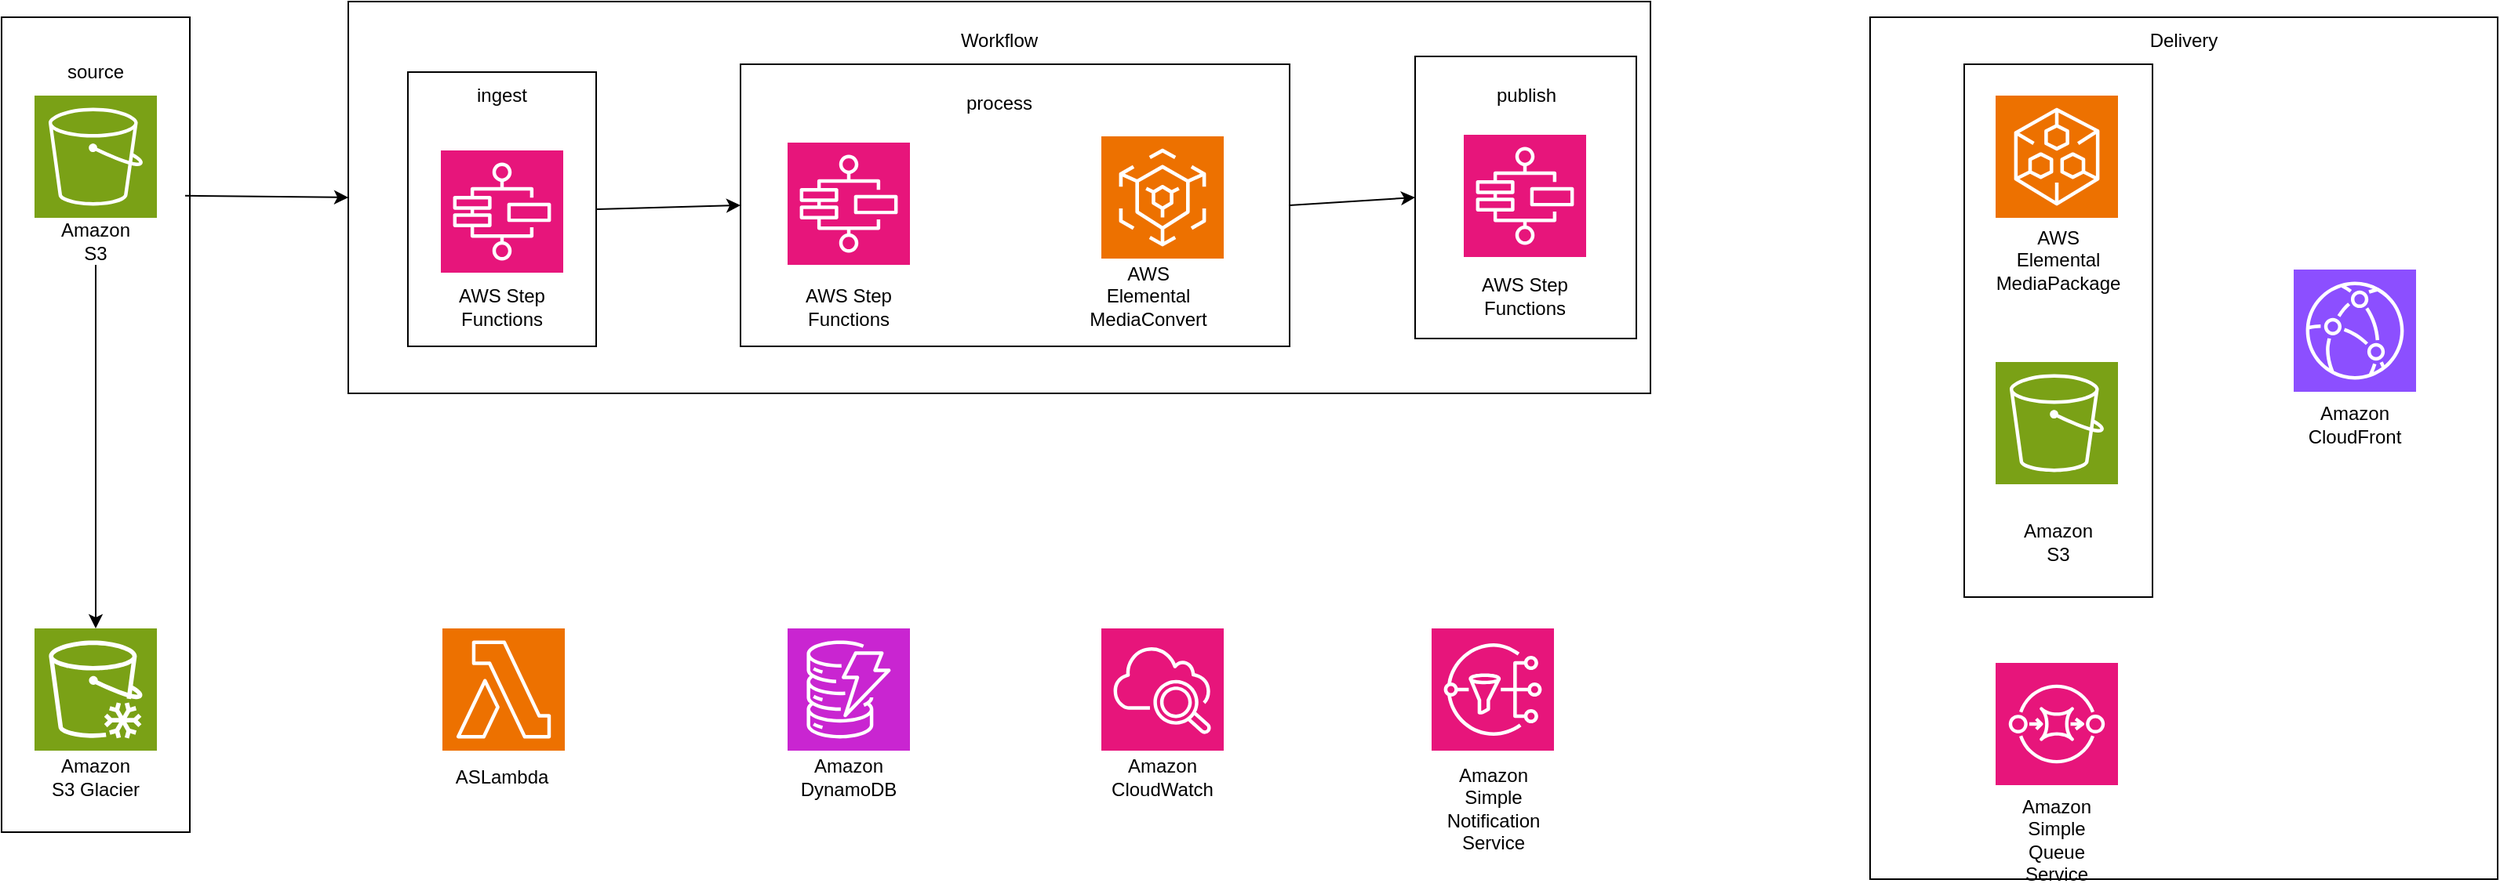 <mxfile version="22.1.11" type="github">
  <diagram name="Page-1" id="gmnabkErUF5PKHTH2a41">
    <mxGraphModel dx="2049" dy="1103" grid="1" gridSize="10" guides="1" tooltips="1" connect="1" arrows="1" fold="1" page="1" pageScale="1" pageWidth="850" pageHeight="1100" math="0" shadow="0">
      <root>
        <mxCell id="0" />
        <mxCell id="1" parent="0" />
        <mxCell id="GofkACHuhi9qFsVrxjPH-24" value="" style="rounded=0;whiteSpace=wrap;html=1;" vertex="1" parent="1">
          <mxGeometry x="1290" y="30" width="400" height="550" as="geometry" />
        </mxCell>
        <mxCell id="GofkACHuhi9qFsVrxjPH-25" value="" style="rounded=0;whiteSpace=wrap;html=1;" vertex="1" parent="1">
          <mxGeometry x="1350" y="60" width="120" height="340" as="geometry" />
        </mxCell>
        <mxCell id="GofkACHuhi9qFsVrxjPH-23" value="" style="rounded=0;whiteSpace=wrap;html=1;" vertex="1" parent="1">
          <mxGeometry x="320" y="20" width="830" height="250" as="geometry" />
        </mxCell>
        <mxCell id="GofkACHuhi9qFsVrxjPH-22" value="" style="rounded=0;whiteSpace=wrap;html=1;" vertex="1" parent="1">
          <mxGeometry x="99" y="30" width="120" height="520" as="geometry" />
        </mxCell>
        <mxCell id="GofkACHuhi9qFsVrxjPH-1" value="" style="sketch=0;points=[[0,0,0],[0.25,0,0],[0.5,0,0],[0.75,0,0],[1,0,0],[0,1,0],[0.25,1,0],[0.5,1,0],[0.75,1,0],[1,1,0],[0,0.25,0],[0,0.5,0],[0,0.75,0],[1,0.25,0],[1,0.5,0],[1,0.75,0]];outlineConnect=0;fontColor=#232F3E;fillColor=#7AA116;strokeColor=#ffffff;dashed=0;verticalLabelPosition=bottom;verticalAlign=top;align=center;html=1;fontSize=12;fontStyle=0;aspect=fixed;shape=mxgraph.aws4.resourceIcon;resIcon=mxgraph.aws4.s3;" vertex="1" parent="1">
          <mxGeometry x="120" y="80" width="78" height="78" as="geometry" />
        </mxCell>
        <mxCell id="GofkACHuhi9qFsVrxjPH-2" value="" style="sketch=0;points=[[0,0,0],[0.25,0,0],[0.5,0,0],[0.75,0,0],[1,0,0],[0,1,0],[0.25,1,0],[0.5,1,0],[0.75,1,0],[1,1,0],[0,0.25,0],[0,0.5,0],[0,0.75,0],[1,0.25,0],[1,0.5,0],[1,0.75,0]];outlineConnect=0;fontColor=#232F3E;fillColor=#7AA116;strokeColor=#ffffff;dashed=0;verticalLabelPosition=bottom;verticalAlign=top;align=center;html=1;fontSize=12;fontStyle=0;aspect=fixed;shape=mxgraph.aws4.resourceIcon;resIcon=mxgraph.aws4.glacier;" vertex="1" parent="1">
          <mxGeometry x="120" y="420" width="78" height="78" as="geometry" />
        </mxCell>
        <mxCell id="GofkACHuhi9qFsVrxjPH-9" value="" style="sketch=0;points=[[0,0,0],[0.25,0,0],[0.5,0,0],[0.75,0,0],[1,0,0],[0,1,0],[0.25,1,0],[0.5,1,0],[0.75,1,0],[1,1,0],[0,0.25,0],[0,0.5,0],[0,0.75,0],[1,0.25,0],[1,0.5,0],[1,0.75,0]];outlineConnect=0;fontColor=#232F3E;fillColor=#E7157B;strokeColor=#ffffff;dashed=0;verticalLabelPosition=bottom;verticalAlign=top;align=center;html=1;fontSize=12;fontStyle=0;aspect=fixed;shape=mxgraph.aws4.resourceIcon;resIcon=mxgraph.aws4.sns;" vertex="1" parent="1">
          <mxGeometry x="1010.5" y="420" width="78" height="78" as="geometry" />
        </mxCell>
        <mxCell id="GofkACHuhi9qFsVrxjPH-10" value="" style="sketch=0;points=[[0,0,0],[0.25,0,0],[0.5,0,0],[0.75,0,0],[1,0,0],[0,1,0],[0.25,1,0],[0.5,1,0],[0.75,1,0],[1,1,0],[0,0.25,0],[0,0.5,0],[0,0.75,0],[1,0.25,0],[1,0.5,0],[1,0.75,0]];points=[[0,0,0],[0.25,0,0],[0.5,0,0],[0.75,0,0],[1,0,0],[0,1,0],[0.25,1,0],[0.5,1,0],[0.75,1,0],[1,1,0],[0,0.25,0],[0,0.5,0],[0,0.75,0],[1,0.25,0],[1,0.5,0],[1,0.75,0]];outlineConnect=0;fontColor=#232F3E;fillColor=#E7157B;strokeColor=#ffffff;dashed=0;verticalLabelPosition=bottom;verticalAlign=top;align=center;html=1;fontSize=12;fontStyle=0;aspect=fixed;shape=mxgraph.aws4.resourceIcon;resIcon=mxgraph.aws4.cloudwatch_2;" vertex="1" parent="1">
          <mxGeometry x="800" y="420" width="78" height="78" as="geometry" />
        </mxCell>
        <mxCell id="GofkACHuhi9qFsVrxjPH-11" value="" style="sketch=0;points=[[0,0,0],[0.25,0,0],[0.5,0,0],[0.75,0,0],[1,0,0],[0,1,0],[0.25,1,0],[0.5,1,0],[0.75,1,0],[1,1,0],[0,0.25,0],[0,0.5,0],[0,0.75,0],[1,0.25,0],[1,0.5,0],[1,0.75,0]];outlineConnect=0;fontColor=#232F3E;fillColor=#C925D1;strokeColor=#ffffff;dashed=0;verticalLabelPosition=bottom;verticalAlign=top;align=center;html=1;fontSize=12;fontStyle=0;aspect=fixed;shape=mxgraph.aws4.resourceIcon;resIcon=mxgraph.aws4.dynamodb;" vertex="1" parent="1">
          <mxGeometry x="600" y="420" width="78" height="78" as="geometry" />
        </mxCell>
        <mxCell id="GofkACHuhi9qFsVrxjPH-12" value="" style="sketch=0;points=[[0,0,0],[0.25,0,0],[0.5,0,0],[0.75,0,0],[1,0,0],[0,1,0],[0.25,1,0],[0.5,1,0],[0.75,1,0],[1,1,0],[0,0.25,0],[0,0.5,0],[0,0.75,0],[1,0.25,0],[1,0.5,0],[1,0.75,0]];outlineConnect=0;fontColor=#232F3E;fillColor=#ED7100;strokeColor=#ffffff;dashed=0;verticalLabelPosition=bottom;verticalAlign=top;align=center;html=1;fontSize=12;fontStyle=0;aspect=fixed;shape=mxgraph.aws4.resourceIcon;resIcon=mxgraph.aws4.lambda;" vertex="1" parent="1">
          <mxGeometry x="380" y="420" width="78" height="78" as="geometry" />
        </mxCell>
        <mxCell id="GofkACHuhi9qFsVrxjPH-13" value="" style="sketch=0;points=[[0,0,0],[0.25,0,0],[0.5,0,0],[0.75,0,0],[1,0,0],[0,1,0],[0.25,1,0],[0.5,1,0],[0.75,1,0],[1,1,0],[0,0.25,0],[0,0.5,0],[0,0.75,0],[1,0.25,0],[1,0.5,0],[1,0.75,0]];outlineConnect=0;fontColor=#232F3E;fillColor=#ED7100;strokeColor=#ffffff;dashed=0;verticalLabelPosition=bottom;verticalAlign=top;align=center;html=1;fontSize=12;fontStyle=0;aspect=fixed;shape=mxgraph.aws4.resourceIcon;resIcon=mxgraph.aws4.elemental_mediapackage;" vertex="1" parent="1">
          <mxGeometry x="1370" y="80" width="78" height="78" as="geometry" />
        </mxCell>
        <mxCell id="GofkACHuhi9qFsVrxjPH-14" value="" style="sketch=0;points=[[0,0,0],[0.25,0,0],[0.5,0,0],[0.75,0,0],[1,0,0],[0,1,0],[0.25,1,0],[0.5,1,0],[0.75,1,0],[1,1,0],[0,0.25,0],[0,0.5,0],[0,0.75,0],[1,0.25,0],[1,0.5,0],[1,0.75,0]];outlineConnect=0;fontColor=#232F3E;fillColor=#7AA116;strokeColor=#ffffff;dashed=0;verticalLabelPosition=bottom;verticalAlign=top;align=center;html=1;fontSize=12;fontStyle=0;aspect=fixed;shape=mxgraph.aws4.resourceIcon;resIcon=mxgraph.aws4.s3;" vertex="1" parent="1">
          <mxGeometry x="1370" y="250" width="78" height="78" as="geometry" />
        </mxCell>
        <mxCell id="GofkACHuhi9qFsVrxjPH-15" value="" style="sketch=0;points=[[0,0,0],[0.25,0,0],[0.5,0,0],[0.75,0,0],[1,0,0],[0,1,0],[0.25,1,0],[0.5,1,0],[0.75,1,0],[1,1,0],[0,0.25,0],[0,0.5,0],[0,0.75,0],[1,0.25,0],[1,0.5,0],[1,0.75,0]];outlineConnect=0;fontColor=#232F3E;fillColor=#E7157B;strokeColor=#ffffff;dashed=0;verticalLabelPosition=bottom;verticalAlign=top;align=center;html=1;fontSize=12;fontStyle=0;aspect=fixed;shape=mxgraph.aws4.resourceIcon;resIcon=mxgraph.aws4.sqs;" vertex="1" parent="1">
          <mxGeometry x="1370" y="442" width="78" height="78" as="geometry" />
        </mxCell>
        <mxCell id="GofkACHuhi9qFsVrxjPH-16" value="" style="sketch=0;points=[[0,0,0],[0.25,0,0],[0.5,0,0],[0.75,0,0],[1,0,0],[0,1,0],[0.25,1,0],[0.5,1,0],[0.75,1,0],[1,1,0],[0,0.25,0],[0,0.5,0],[0,0.75,0],[1,0.25,0],[1,0.5,0],[1,0.75,0]];outlineConnect=0;fontColor=#232F3E;fillColor=#8C4FFF;strokeColor=#ffffff;dashed=0;verticalLabelPosition=bottom;verticalAlign=top;align=center;html=1;fontSize=12;fontStyle=0;aspect=fixed;shape=mxgraph.aws4.resourceIcon;resIcon=mxgraph.aws4.cloudfront;" vertex="1" parent="1">
          <mxGeometry x="1560" y="191" width="78" height="78" as="geometry" />
        </mxCell>
        <mxCell id="GofkACHuhi9qFsVrxjPH-28" value="" style="rounded=0;whiteSpace=wrap;html=1;" vertex="1" parent="1">
          <mxGeometry x="358" y="65" width="120" height="175" as="geometry" />
        </mxCell>
        <mxCell id="GofkACHuhi9qFsVrxjPH-3" value="" style="sketch=0;points=[[0,0,0],[0.25,0,0],[0.5,0,0],[0.75,0,0],[1,0,0],[0,1,0],[0.25,1,0],[0.5,1,0],[0.75,1,0],[1,1,0],[0,0.25,0],[0,0.5,0],[0,0.75,0],[1,0.25,0],[1,0.5,0],[1,0.75,0]];outlineConnect=0;fontColor=#232F3E;fillColor=#E7157B;strokeColor=#ffffff;dashed=0;verticalLabelPosition=bottom;verticalAlign=top;align=center;html=1;fontSize=12;fontStyle=0;aspect=fixed;shape=mxgraph.aws4.resourceIcon;resIcon=mxgraph.aws4.step_functions;" vertex="1" parent="1">
          <mxGeometry x="379" y="115" width="78" height="78" as="geometry" />
        </mxCell>
        <mxCell id="GofkACHuhi9qFsVrxjPH-29" value="" style="rounded=0;whiteSpace=wrap;html=1;" vertex="1" parent="1">
          <mxGeometry x="570" y="60" width="350" height="180" as="geometry" />
        </mxCell>
        <mxCell id="GofkACHuhi9qFsVrxjPH-5" value="" style="sketch=0;points=[[0,0,0],[0.25,0,0],[0.5,0,0],[0.75,0,0],[1,0,0],[0,1,0],[0.25,1,0],[0.5,1,0],[0.75,1,0],[1,1,0],[0,0.25,0],[0,0.5,0],[0,0.75,0],[1,0.25,0],[1,0.5,0],[1,0.75,0]];outlineConnect=0;fontColor=#232F3E;fillColor=#ED7100;strokeColor=#ffffff;dashed=0;verticalLabelPosition=bottom;verticalAlign=top;align=center;html=1;fontSize=12;fontStyle=0;aspect=fixed;shape=mxgraph.aws4.resourceIcon;resIcon=mxgraph.aws4.elemental_mediaconvert;" vertex="1" parent="1">
          <mxGeometry x="800" y="106" width="78" height="78" as="geometry" />
        </mxCell>
        <mxCell id="GofkACHuhi9qFsVrxjPH-6" value="" style="sketch=0;points=[[0,0,0],[0.25,0,0],[0.5,0,0],[0.75,0,0],[1,0,0],[0,1,0],[0.25,1,0],[0.5,1,0],[0.75,1,0],[1,1,0],[0,0.25,0],[0,0.5,0],[0,0.75,0],[1,0.25,0],[1,0.5,0],[1,0.75,0]];outlineConnect=0;fontColor=#232F3E;fillColor=#E7157B;strokeColor=#ffffff;dashed=0;verticalLabelPosition=bottom;verticalAlign=top;align=center;html=1;fontSize=12;fontStyle=0;aspect=fixed;shape=mxgraph.aws4.resourceIcon;resIcon=mxgraph.aws4.step_functions;" vertex="1" parent="1">
          <mxGeometry x="600" y="110" width="78" height="78" as="geometry" />
        </mxCell>
        <mxCell id="GofkACHuhi9qFsVrxjPH-31" value="" style="rounded=0;whiteSpace=wrap;html=1;" vertex="1" parent="1">
          <mxGeometry x="1000" y="55" width="141" height="180" as="geometry" />
        </mxCell>
        <mxCell id="GofkACHuhi9qFsVrxjPH-4" value="" style="sketch=0;points=[[0,0,0],[0.25,0,0],[0.5,0,0],[0.75,0,0],[1,0,0],[0,1,0],[0.25,1,0],[0.5,1,0],[0.75,1,0],[1,1,0],[0,0.25,0],[0,0.5,0],[0,0.75,0],[1,0.25,0],[1,0.5,0],[1,0.75,0]];outlineConnect=0;fontColor=#232F3E;fillColor=#E7157B;strokeColor=#ffffff;dashed=0;verticalLabelPosition=bottom;verticalAlign=top;align=center;html=1;fontSize=12;fontStyle=0;aspect=fixed;shape=mxgraph.aws4.resourceIcon;resIcon=mxgraph.aws4.step_functions;" vertex="1" parent="1">
          <mxGeometry x="1031" y="105" width="78" height="78" as="geometry" />
        </mxCell>
        <mxCell id="GofkACHuhi9qFsVrxjPH-32" value="Workflow" style="text;html=1;strokeColor=none;fillColor=none;align=center;verticalAlign=middle;whiteSpace=wrap;rounded=0;" vertex="1" parent="1">
          <mxGeometry x="705" y="30" width="60" height="30" as="geometry" />
        </mxCell>
        <mxCell id="GofkACHuhi9qFsVrxjPH-33" value="ingest" style="text;html=1;strokeColor=none;fillColor=none;align=center;verticalAlign=middle;whiteSpace=wrap;rounded=0;" vertex="1" parent="1">
          <mxGeometry x="388" y="65" width="60" height="30" as="geometry" />
        </mxCell>
        <mxCell id="GofkACHuhi9qFsVrxjPH-40" value="publish" style="text;html=1;strokeColor=none;fillColor=none;align=center;verticalAlign=middle;whiteSpace=wrap;rounded=0;" vertex="1" parent="1">
          <mxGeometry x="1040.5" y="65" width="60" height="30" as="geometry" />
        </mxCell>
        <mxCell id="GofkACHuhi9qFsVrxjPH-43" value="Amazon S3 Glacier" style="text;html=1;strokeColor=none;fillColor=none;align=center;verticalAlign=middle;whiteSpace=wrap;rounded=0;" vertex="1" parent="1">
          <mxGeometry x="129" y="500" width="60" height="30" as="geometry" />
        </mxCell>
        <mxCell id="GofkACHuhi9qFsVrxjPH-44" value="source" style="text;html=1;strokeColor=none;fillColor=none;align=center;verticalAlign=middle;whiteSpace=wrap;rounded=0;" vertex="1" parent="1">
          <mxGeometry x="129" y="50" width="60" height="30" as="geometry" />
        </mxCell>
        <mxCell id="GofkACHuhi9qFsVrxjPH-45" value="Amazon S3" style="text;html=1;strokeColor=none;fillColor=none;align=center;verticalAlign=middle;whiteSpace=wrap;rounded=0;" vertex="1" parent="1">
          <mxGeometry x="129" y="158" width="60" height="30" as="geometry" />
        </mxCell>
        <mxCell id="GofkACHuhi9qFsVrxjPH-46" value="Delivery" style="text;html=1;strokeColor=none;fillColor=none;align=center;verticalAlign=middle;whiteSpace=wrap;rounded=0;" vertex="1" parent="1">
          <mxGeometry x="1460" y="30" width="60" height="30" as="geometry" />
        </mxCell>
        <mxCell id="GofkACHuhi9qFsVrxjPH-50" value="Amazon S3" style="text;html=1;strokeColor=none;fillColor=none;align=center;verticalAlign=middle;whiteSpace=wrap;rounded=0;" vertex="1" parent="1">
          <mxGeometry x="1380" y="350" width="60" height="30" as="geometry" />
        </mxCell>
        <mxCell id="GofkACHuhi9qFsVrxjPH-51" value="ASLambda" style="text;html=1;strokeColor=none;fillColor=none;align=center;verticalAlign=middle;whiteSpace=wrap;rounded=0;" vertex="1" parent="1">
          <mxGeometry x="388" y="500" width="60" height="30" as="geometry" />
        </mxCell>
        <mxCell id="GofkACHuhi9qFsVrxjPH-52" value="Amazon DynamoDB" style="text;html=1;strokeColor=none;fillColor=none;align=center;verticalAlign=middle;whiteSpace=wrap;rounded=0;" vertex="1" parent="1">
          <mxGeometry x="609" y="500" width="60" height="30" as="geometry" />
        </mxCell>
        <mxCell id="GofkACHuhi9qFsVrxjPH-53" value="Amazon CloudWatch" style="text;html=1;strokeColor=none;fillColor=none;align=center;verticalAlign=middle;whiteSpace=wrap;rounded=0;" vertex="1" parent="1">
          <mxGeometry x="809" y="500" width="60" height="30" as="geometry" />
        </mxCell>
        <mxCell id="GofkACHuhi9qFsVrxjPH-55" value="Amazon Simple Notification Service" style="text;html=1;strokeColor=none;fillColor=none;align=center;verticalAlign=middle;whiteSpace=wrap;rounded=0;" vertex="1" parent="1">
          <mxGeometry x="1019.5" y="520" width="60" height="30" as="geometry" />
        </mxCell>
        <mxCell id="GofkACHuhi9qFsVrxjPH-59" value="AWS Elemental MediaPackage" style="text;html=1;strokeColor=none;fillColor=none;align=center;verticalAlign=middle;whiteSpace=wrap;rounded=0;" vertex="1" parent="1">
          <mxGeometry x="1380" y="170" width="60" height="30" as="geometry" />
        </mxCell>
        <mxCell id="GofkACHuhi9qFsVrxjPH-62" value="Amazon Simple Queue Service" style="text;html=1;strokeColor=none;fillColor=none;align=center;verticalAlign=middle;whiteSpace=wrap;rounded=0;" vertex="1" parent="1">
          <mxGeometry x="1379" y="540" width="60" height="30" as="geometry" />
        </mxCell>
        <mxCell id="GofkACHuhi9qFsVrxjPH-63" value="Amazon CloudFront" style="text;html=1;strokeColor=none;fillColor=none;align=center;verticalAlign=middle;whiteSpace=wrap;rounded=0;" vertex="1" parent="1">
          <mxGeometry x="1569" y="275" width="60" height="30" as="geometry" />
        </mxCell>
        <mxCell id="GofkACHuhi9qFsVrxjPH-68" value="" style="endArrow=classic;html=1;rounded=0;entryX=0;entryY=0.5;entryDx=0;entryDy=0;exitX=0.975;exitY=0.219;exitDx=0;exitDy=0;exitPerimeter=0;" edge="1" parent="1" source="GofkACHuhi9qFsVrxjPH-22" target="GofkACHuhi9qFsVrxjPH-23">
          <mxGeometry width="50" height="50" relative="1" as="geometry">
            <mxPoint x="250" y="140" as="sourcePoint" />
            <mxPoint x="1420" y="620" as="targetPoint" />
          </mxGeometry>
        </mxCell>
        <mxCell id="GofkACHuhi9qFsVrxjPH-69" value="" style="endArrow=classic;html=1;rounded=0;exitX=0.5;exitY=1;exitDx=0;exitDy=0;entryX=0.5;entryY=0;entryDx=0;entryDy=0;entryPerimeter=0;" edge="1" parent="1" source="GofkACHuhi9qFsVrxjPH-45" target="GofkACHuhi9qFsVrxjPH-2">
          <mxGeometry width="50" height="50" relative="1" as="geometry">
            <mxPoint x="1150" y="670" as="sourcePoint" />
            <mxPoint x="1200" y="620" as="targetPoint" />
          </mxGeometry>
        </mxCell>
        <mxCell id="GofkACHuhi9qFsVrxjPH-70" value="" style="endArrow=classic;html=1;rounded=0;exitX=1;exitY=0.5;exitDx=0;exitDy=0;entryX=0;entryY=0.5;entryDx=0;entryDy=0;" edge="1" parent="1" source="GofkACHuhi9qFsVrxjPH-28" target="GofkACHuhi9qFsVrxjPH-29">
          <mxGeometry width="50" height="50" relative="1" as="geometry">
            <mxPoint x="1150" y="670" as="sourcePoint" />
            <mxPoint x="1200" y="620" as="targetPoint" />
          </mxGeometry>
        </mxCell>
        <mxCell id="GofkACHuhi9qFsVrxjPH-72" value="" style="endArrow=classic;html=1;rounded=0;entryX=0;entryY=0.5;entryDx=0;entryDy=0;exitX=1;exitY=0.5;exitDx=0;exitDy=0;" edge="1" parent="1" source="GofkACHuhi9qFsVrxjPH-29" target="GofkACHuhi9qFsVrxjPH-31">
          <mxGeometry width="50" height="50" relative="1" as="geometry">
            <mxPoint x="390" y="410" as="sourcePoint" />
            <mxPoint x="440" y="360" as="targetPoint" />
          </mxGeometry>
        </mxCell>
        <mxCell id="GofkACHuhi9qFsVrxjPH-73" value="AWS Step Functions" style="text;html=1;strokeColor=none;fillColor=none;align=center;verticalAlign=middle;whiteSpace=wrap;rounded=0;" vertex="1" parent="1">
          <mxGeometry x="388" y="200" width="60" height="30" as="geometry" />
        </mxCell>
        <mxCell id="GofkACHuhi9qFsVrxjPH-74" value="AWS Step Functions" style="text;html=1;strokeColor=none;fillColor=none;align=center;verticalAlign=middle;whiteSpace=wrap;rounded=0;" vertex="1" parent="1">
          <mxGeometry x="609" y="200" width="60" height="30" as="geometry" />
        </mxCell>
        <mxCell id="GofkACHuhi9qFsVrxjPH-75" value="AWS Step Functions" style="text;html=1;strokeColor=none;fillColor=none;align=center;verticalAlign=middle;whiteSpace=wrap;rounded=0;" vertex="1" parent="1">
          <mxGeometry x="1040" y="193" width="60" height="30" as="geometry" />
        </mxCell>
        <mxCell id="GofkACHuhi9qFsVrxjPH-76" value="AWS Elemental MediaConvert" style="text;html=1;strokeColor=none;fillColor=none;align=center;verticalAlign=middle;whiteSpace=wrap;rounded=0;" vertex="1" parent="1">
          <mxGeometry x="800" y="193" width="60" height="30" as="geometry" />
        </mxCell>
        <mxCell id="GofkACHuhi9qFsVrxjPH-78" value="process" style="text;html=1;strokeColor=none;fillColor=none;align=center;verticalAlign=middle;whiteSpace=wrap;rounded=0;" vertex="1" parent="1">
          <mxGeometry x="705" y="70" width="60" height="30" as="geometry" />
        </mxCell>
      </root>
    </mxGraphModel>
  </diagram>
</mxfile>
